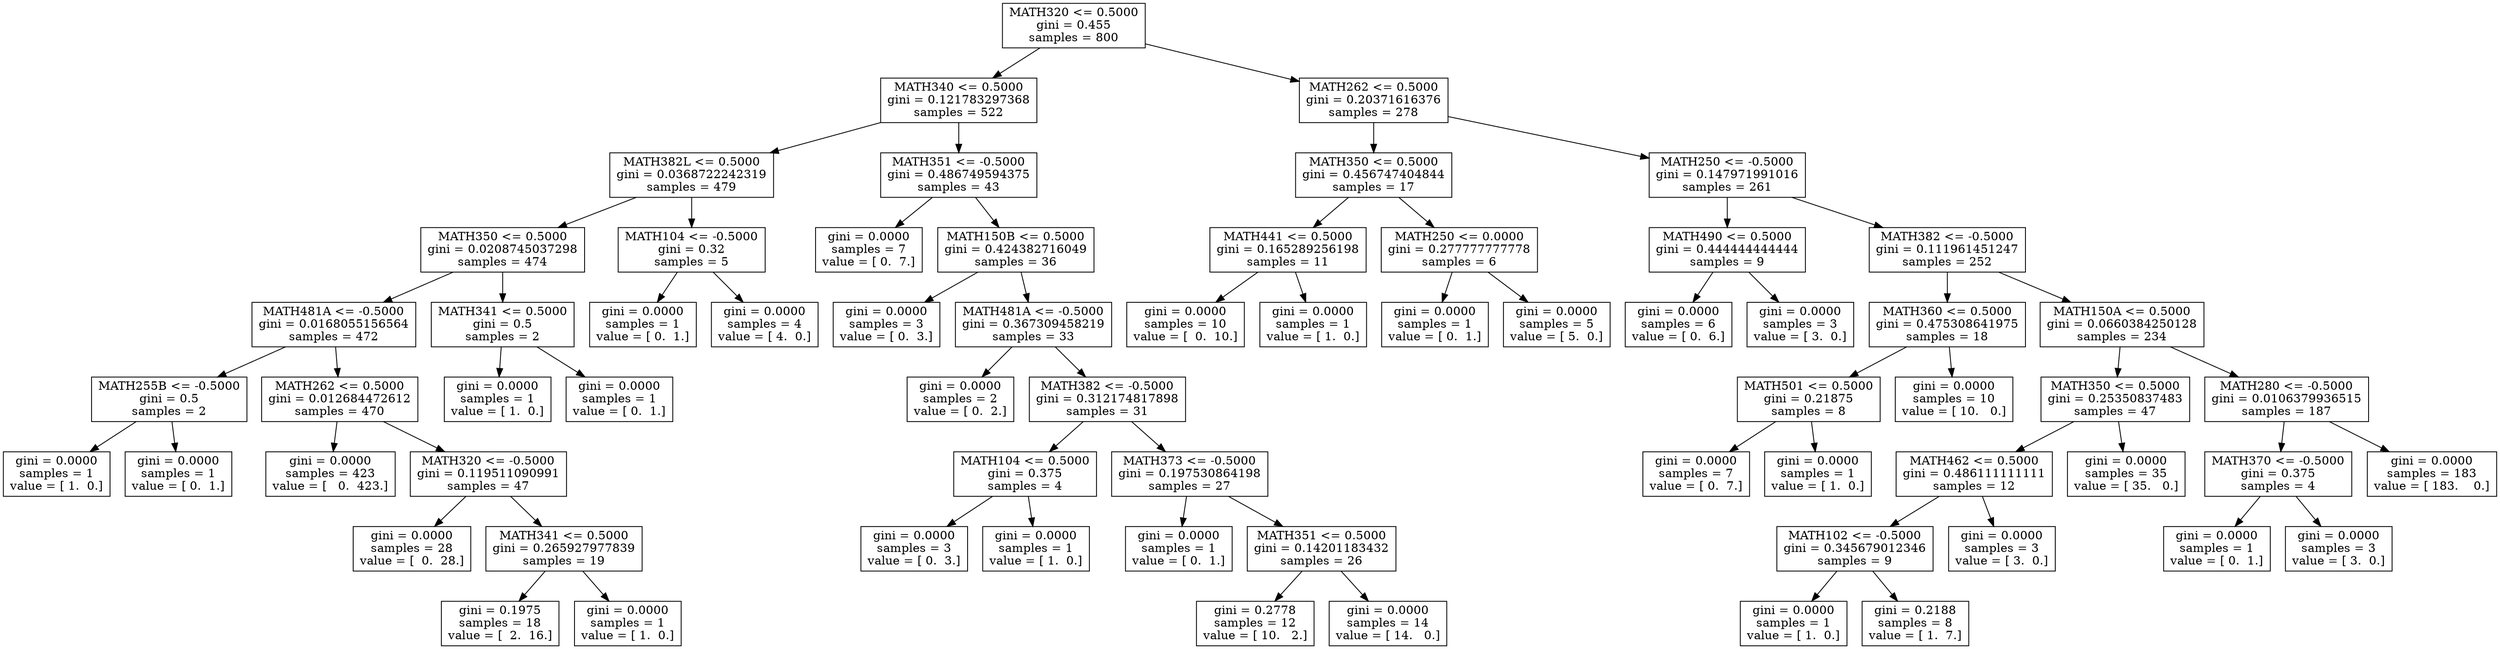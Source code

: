 digraph Tree {
0 [label="MATH320 <= 0.5000\ngini = 0.455\nsamples = 800", shape="box"] ;
1 [label="MATH340 <= 0.5000\ngini = 0.121783297368\nsamples = 522", shape="box"] ;
0 -> 1 ;
2 [label="MATH382L <= 0.5000\ngini = 0.0368722242319\nsamples = 479", shape="box"] ;
1 -> 2 ;
3 [label="MATH350 <= 0.5000\ngini = 0.0208745037298\nsamples = 474", shape="box"] ;
2 -> 3 ;
4 [label="MATH481A <= -0.5000\ngini = 0.0168055156564\nsamples = 472", shape="box"] ;
3 -> 4 ;
5 [label="MATH255B <= -0.5000\ngini = 0.5\nsamples = 2", shape="box"] ;
4 -> 5 ;
6 [label="gini = 0.0000\nsamples = 1\nvalue = [ 1.  0.]", shape="box"] ;
5 -> 6 ;
7 [label="gini = 0.0000\nsamples = 1\nvalue = [ 0.  1.]", shape="box"] ;
5 -> 7 ;
8 [label="MATH262 <= 0.5000\ngini = 0.012684472612\nsamples = 470", shape="box"] ;
4 -> 8 ;
9 [label="gini = 0.0000\nsamples = 423\nvalue = [   0.  423.]", shape="box"] ;
8 -> 9 ;
10 [label="MATH320 <= -0.5000\ngini = 0.119511090991\nsamples = 47", shape="box"] ;
8 -> 10 ;
11 [label="gini = 0.0000\nsamples = 28\nvalue = [  0.  28.]", shape="box"] ;
10 -> 11 ;
12 [label="MATH341 <= 0.5000\ngini = 0.265927977839\nsamples = 19", shape="box"] ;
10 -> 12 ;
13 [label="gini = 0.1975\nsamples = 18\nvalue = [  2.  16.]", shape="box"] ;
12 -> 13 ;
14 [label="gini = 0.0000\nsamples = 1\nvalue = [ 1.  0.]", shape="box"] ;
12 -> 14 ;
15 [label="MATH341 <= 0.5000\ngini = 0.5\nsamples = 2", shape="box"] ;
3 -> 15 ;
16 [label="gini = 0.0000\nsamples = 1\nvalue = [ 1.  0.]", shape="box"] ;
15 -> 16 ;
17 [label="gini = 0.0000\nsamples = 1\nvalue = [ 0.  1.]", shape="box"] ;
15 -> 17 ;
18 [label="MATH104 <= -0.5000\ngini = 0.32\nsamples = 5", shape="box"] ;
2 -> 18 ;
19 [label="gini = 0.0000\nsamples = 1\nvalue = [ 0.  1.]", shape="box"] ;
18 -> 19 ;
20 [label="gini = 0.0000\nsamples = 4\nvalue = [ 4.  0.]", shape="box"] ;
18 -> 20 ;
21 [label="MATH351 <= -0.5000\ngini = 0.486749594375\nsamples = 43", shape="box"] ;
1 -> 21 ;
22 [label="gini = 0.0000\nsamples = 7\nvalue = [ 0.  7.]", shape="box"] ;
21 -> 22 ;
23 [label="MATH150B <= 0.5000\ngini = 0.424382716049\nsamples = 36", shape="box"] ;
21 -> 23 ;
24 [label="gini = 0.0000\nsamples = 3\nvalue = [ 0.  3.]", shape="box"] ;
23 -> 24 ;
25 [label="MATH481A <= -0.5000\ngini = 0.367309458219\nsamples = 33", shape="box"] ;
23 -> 25 ;
26 [label="gini = 0.0000\nsamples = 2\nvalue = [ 0.  2.]", shape="box"] ;
25 -> 26 ;
27 [label="MATH382 <= -0.5000\ngini = 0.312174817898\nsamples = 31", shape="box"] ;
25 -> 27 ;
28 [label="MATH104 <= 0.5000\ngini = 0.375\nsamples = 4", shape="box"] ;
27 -> 28 ;
29 [label="gini = 0.0000\nsamples = 3\nvalue = [ 0.  3.]", shape="box"] ;
28 -> 29 ;
30 [label="gini = 0.0000\nsamples = 1\nvalue = [ 1.  0.]", shape="box"] ;
28 -> 30 ;
31 [label="MATH373 <= -0.5000\ngini = 0.197530864198\nsamples = 27", shape="box"] ;
27 -> 31 ;
32 [label="gini = 0.0000\nsamples = 1\nvalue = [ 0.  1.]", shape="box"] ;
31 -> 32 ;
33 [label="MATH351 <= 0.5000\ngini = 0.14201183432\nsamples = 26", shape="box"] ;
31 -> 33 ;
34 [label="gini = 0.2778\nsamples = 12\nvalue = [ 10.   2.]", shape="box"] ;
33 -> 34 ;
35 [label="gini = 0.0000\nsamples = 14\nvalue = [ 14.   0.]", shape="box"] ;
33 -> 35 ;
36 [label="MATH262 <= 0.5000\ngini = 0.20371616376\nsamples = 278", shape="box"] ;
0 -> 36 ;
37 [label="MATH350 <= 0.5000\ngini = 0.456747404844\nsamples = 17", shape="box"] ;
36 -> 37 ;
38 [label="MATH441 <= 0.5000\ngini = 0.165289256198\nsamples = 11", shape="box"] ;
37 -> 38 ;
39 [label="gini = 0.0000\nsamples = 10\nvalue = [  0.  10.]", shape="box"] ;
38 -> 39 ;
40 [label="gini = 0.0000\nsamples = 1\nvalue = [ 1.  0.]", shape="box"] ;
38 -> 40 ;
41 [label="MATH250 <= 0.0000\ngini = 0.277777777778\nsamples = 6", shape="box"] ;
37 -> 41 ;
42 [label="gini = 0.0000\nsamples = 1\nvalue = [ 0.  1.]", shape="box"] ;
41 -> 42 ;
43 [label="gini = 0.0000\nsamples = 5\nvalue = [ 5.  0.]", shape="box"] ;
41 -> 43 ;
44 [label="MATH250 <= -0.5000\ngini = 0.147971991016\nsamples = 261", shape="box"] ;
36 -> 44 ;
45 [label="MATH490 <= 0.5000\ngini = 0.444444444444\nsamples = 9", shape="box"] ;
44 -> 45 ;
46 [label="gini = 0.0000\nsamples = 6\nvalue = [ 0.  6.]", shape="box"] ;
45 -> 46 ;
47 [label="gini = 0.0000\nsamples = 3\nvalue = [ 3.  0.]", shape="box"] ;
45 -> 47 ;
48 [label="MATH382 <= -0.5000\ngini = 0.111961451247\nsamples = 252", shape="box"] ;
44 -> 48 ;
49 [label="MATH360 <= 0.5000\ngini = 0.475308641975\nsamples = 18", shape="box"] ;
48 -> 49 ;
50 [label="MATH501 <= 0.5000\ngini = 0.21875\nsamples = 8", shape="box"] ;
49 -> 50 ;
51 [label="gini = 0.0000\nsamples = 7\nvalue = [ 0.  7.]", shape="box"] ;
50 -> 51 ;
52 [label="gini = 0.0000\nsamples = 1\nvalue = [ 1.  0.]", shape="box"] ;
50 -> 52 ;
53 [label="gini = 0.0000\nsamples = 10\nvalue = [ 10.   0.]", shape="box"] ;
49 -> 53 ;
54 [label="MATH150A <= 0.5000\ngini = 0.0660384250128\nsamples = 234", shape="box"] ;
48 -> 54 ;
55 [label="MATH350 <= 0.5000\ngini = 0.25350837483\nsamples = 47", shape="box"] ;
54 -> 55 ;
56 [label="MATH462 <= 0.5000\ngini = 0.486111111111\nsamples = 12", shape="box"] ;
55 -> 56 ;
57 [label="MATH102 <= -0.5000\ngini = 0.345679012346\nsamples = 9", shape="box"] ;
56 -> 57 ;
58 [label="gini = 0.0000\nsamples = 1\nvalue = [ 1.  0.]", shape="box"] ;
57 -> 58 ;
59 [label="gini = 0.2188\nsamples = 8\nvalue = [ 1.  7.]", shape="box"] ;
57 -> 59 ;
60 [label="gini = 0.0000\nsamples = 3\nvalue = [ 3.  0.]", shape="box"] ;
56 -> 60 ;
61 [label="gini = 0.0000\nsamples = 35\nvalue = [ 35.   0.]", shape="box"] ;
55 -> 61 ;
62 [label="MATH280 <= -0.5000\ngini = 0.0106379936515\nsamples = 187", shape="box"] ;
54 -> 62 ;
63 [label="MATH370 <= -0.5000\ngini = 0.375\nsamples = 4", shape="box"] ;
62 -> 63 ;
64 [label="gini = 0.0000\nsamples = 1\nvalue = [ 0.  1.]", shape="box"] ;
63 -> 64 ;
65 [label="gini = 0.0000\nsamples = 3\nvalue = [ 3.  0.]", shape="box"] ;
63 -> 65 ;
66 [label="gini = 0.0000\nsamples = 183\nvalue = [ 183.    0.]", shape="box"] ;
62 -> 66 ;
}